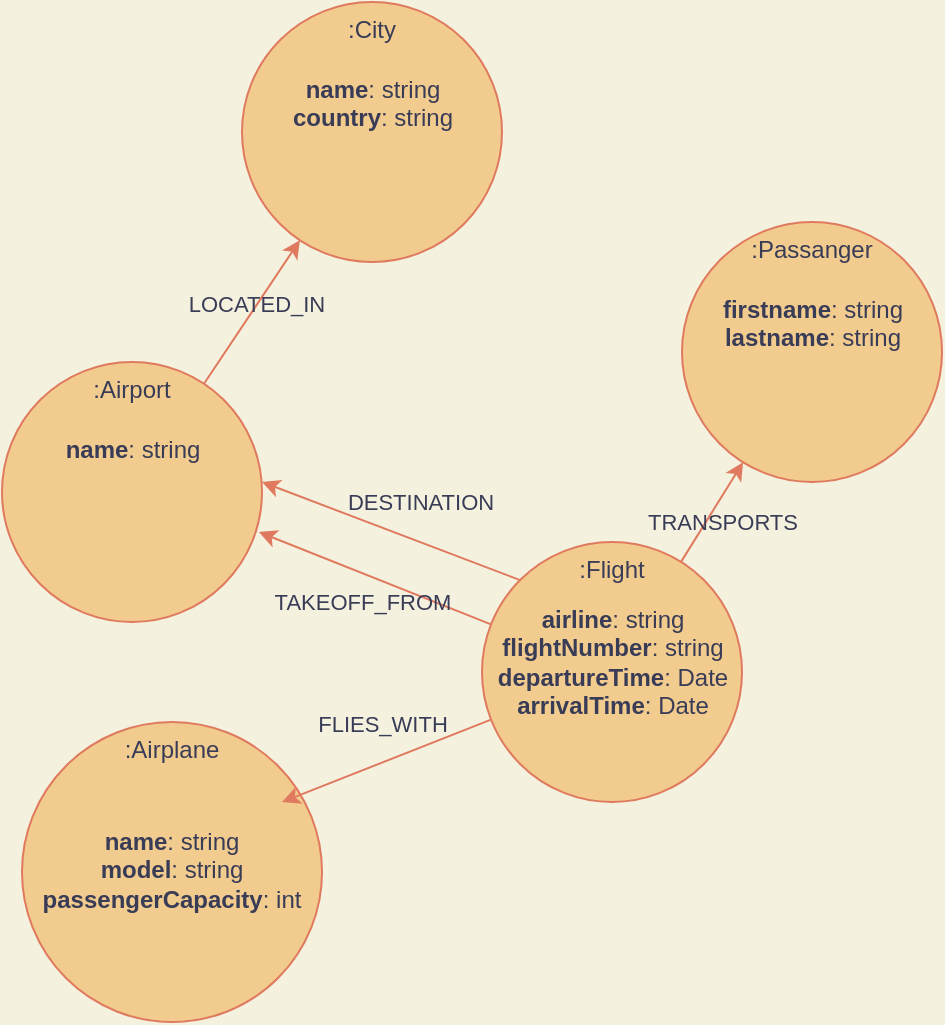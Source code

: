 <mxfile version="20.3.0" type="device"><diagram id="-jfnpSTbMApgaZPuW0xd" name="Seite-1"><mxGraphModel dx="670" dy="2019" grid="1" gridSize="10" guides="1" tooltips="1" connect="1" arrows="1" fold="1" page="1" pageScale="1" pageWidth="1200" pageHeight="1600" background="#F4F1DE" math="0" shadow="0"><root><mxCell id="0"/><mxCell id="1" parent="0"/><mxCell id="rzSwk5tuQy_-DxyDa-ns-6" value="" style="group;fontColor=#393C56;" parent="1" vertex="1" connectable="0"><mxGeometry x="150" y="140" width="130" height="130" as="geometry"/></mxCell><mxCell id="rzSwk5tuQy_-DxyDa-ns-1" value=":Airport" style="ellipse;whiteSpace=wrap;html=1;aspect=fixed;align=center;verticalAlign=top;fillColor=#F2CC8F;strokeColor=#E07A5F;fontColor=#393C56;" parent="rzSwk5tuQy_-DxyDa-ns-6" vertex="1"><mxGeometry width="130" height="130" as="geometry"/></mxCell><mxCell id="rzSwk5tuQy_-DxyDa-ns-5" value="&lt;b&gt;name&lt;/b&gt;: string&lt;br&gt;" style="text;html=1;strokeColor=none;fillColor=none;align=center;verticalAlign=top;whiteSpace=wrap;rounded=0;fontColor=#393C56;" parent="rzSwk5tuQy_-DxyDa-ns-6" vertex="1"><mxGeometry x="7.5" y="30" width="115" height="80" as="geometry"/></mxCell><mxCell id="rzSwk5tuQy_-DxyDa-ns-8" value="" style="group;fontColor=#393C56;" parent="1" vertex="1" connectable="0"><mxGeometry x="340" y="220" width="172.5" height="130" as="geometry"/></mxCell><mxCell id="rzSwk5tuQy_-DxyDa-ns-3" value=":Flight" style="ellipse;whiteSpace=wrap;html=1;aspect=fixed;align=center;verticalAlign=top;fillColor=#F2CC8F;strokeColor=#E07A5F;fontColor=#393C56;" parent="rzSwk5tuQy_-DxyDa-ns-8" vertex="1"><mxGeometry x="50" y="10" width="130" height="130" as="geometry"/></mxCell><mxCell id="rzSwk5tuQy_-DxyDa-ns-17" value="&lt;b&gt;airline&lt;/b&gt;: string&lt;br&gt;&lt;b&gt;flightNumber&lt;/b&gt;: string&lt;br&gt;&lt;b&gt;departureTime&lt;/b&gt;: Date&lt;br&gt;&lt;b&gt;arrivalTime&lt;/b&gt;: Date" style="text;html=1;strokeColor=none;fillColor=none;align=center;verticalAlign=top;whiteSpace=wrap;rounded=0;fontColor=#393C56;" parent="rzSwk5tuQy_-DxyDa-ns-8" vertex="1"><mxGeometry x="53.75" y="35" width="122.5" height="80" as="geometry"/></mxCell><mxCell id="rzSwk5tuQy_-DxyDa-ns-10" value="" style="group;fontColor=#393C56;" parent="1" vertex="1" connectable="0"><mxGeometry x="160" y="320" width="160" height="150" as="geometry"/></mxCell><mxCell id="rzSwk5tuQy_-DxyDa-ns-2" value=":Airplane" style="ellipse;whiteSpace=wrap;html=1;aspect=fixed;align=center;verticalAlign=top;fillColor=#F2CC8F;strokeColor=#E07A5F;fontColor=#393C56;" parent="rzSwk5tuQy_-DxyDa-ns-10" vertex="1"><mxGeometry width="150" height="150" as="geometry"/></mxCell><mxCell id="rzSwk5tuQy_-DxyDa-ns-9" value="&lt;b&gt;name&lt;/b&gt;: string&lt;br&gt;&lt;b&gt;model&lt;/b&gt;: string&lt;br&gt;&lt;b&gt;passengerCapacity&lt;/b&gt;: int" style="text;html=1;strokeColor=none;fillColor=none;align=center;verticalAlign=top;whiteSpace=wrap;rounded=0;fontColor=#393C56;" parent="rzSwk5tuQy_-DxyDa-ns-10" vertex="1"><mxGeometry x="5" y="46.07" width="140" height="57.86" as="geometry"/></mxCell><mxCell id="rzSwk5tuQy_-DxyDa-ns-11" style="rounded=0;orthogonalLoop=1;jettySize=auto;html=1;labelBackgroundColor=#F4F1DE;strokeColor=#E07A5F;fontColor=#393C56;" parent="1" source="rzSwk5tuQy_-DxyDa-ns-3" edge="1"><mxGeometry relative="1" as="geometry"><mxPoint x="290" y="360" as="targetPoint"/></mxGeometry></mxCell><mxCell id="rzSwk5tuQy_-DxyDa-ns-18" value="FLIES_WITH" style="edgeLabel;html=1;align=center;verticalAlign=middle;resizable=0;points=[];labelBackgroundColor=none;fontColor=#393C56;" parent="rzSwk5tuQy_-DxyDa-ns-11" vertex="1" connectable="0"><mxGeometry x="-0.188" y="2" relative="1" as="geometry"><mxPoint x="-13" y="-17" as="offset"/></mxGeometry></mxCell><mxCell id="rzSwk5tuQy_-DxyDa-ns-12" style="edgeStyle=none;rounded=0;orthogonalLoop=1;jettySize=auto;html=1;entryX=0.988;entryY=0.654;entryDx=0;entryDy=0;entryPerimeter=0;labelBackgroundColor=#F4F1DE;strokeColor=#E07A5F;fontColor=#393C56;" parent="1" source="rzSwk5tuQy_-DxyDa-ns-3" target="rzSwk5tuQy_-DxyDa-ns-1" edge="1"><mxGeometry relative="1" as="geometry"/></mxCell><mxCell id="rzSwk5tuQy_-DxyDa-ns-14" value="TAKEOFF_FROM" style="edgeLabel;html=1;align=center;verticalAlign=middle;resizable=0;points=[];labelBackgroundColor=none;fontColor=#393C56;" parent="rzSwk5tuQy_-DxyDa-ns-12" vertex="1" connectable="0"><mxGeometry x="0.198" relative="1" as="geometry"><mxPoint x="5" y="16" as="offset"/></mxGeometry></mxCell><mxCell id="rzSwk5tuQy_-DxyDa-ns-15" style="edgeStyle=none;rounded=0;orthogonalLoop=1;jettySize=auto;html=1;exitX=0;exitY=0;exitDx=0;exitDy=0;labelBackgroundColor=#F4F1DE;strokeColor=#E07A5F;fontColor=#393C56;" parent="1" source="rzSwk5tuQy_-DxyDa-ns-3" edge="1"><mxGeometry relative="1" as="geometry"><mxPoint x="404.125" y="282.214" as="sourcePoint"/><mxPoint x="280" y="200" as="targetPoint"/></mxGeometry></mxCell><mxCell id="rzSwk5tuQy_-DxyDa-ns-16" value="DESTINATION" style="edgeLabel;html=1;align=center;verticalAlign=middle;resizable=0;points=[];labelBackgroundColor=none;fontColor=#393C56;" parent="rzSwk5tuQy_-DxyDa-ns-15" vertex="1" connectable="0"><mxGeometry x="0.198" relative="1" as="geometry"><mxPoint x="27" y="-10" as="offset"/></mxGeometry></mxCell><mxCell id="3SsAFsKSN9-3vUPu50r0-1" value="" style="group;fontColor=#393C56;" vertex="1" connectable="0" parent="1"><mxGeometry x="490" y="70" width="130" height="130" as="geometry"/></mxCell><mxCell id="3SsAFsKSN9-3vUPu50r0-2" value=":Passanger" style="ellipse;whiteSpace=wrap;html=1;aspect=fixed;align=center;verticalAlign=top;fillColor=#F2CC8F;strokeColor=#E07A5F;fontColor=#393C56;" vertex="1" parent="3SsAFsKSN9-3vUPu50r0-1"><mxGeometry width="130" height="130" as="geometry"/></mxCell><mxCell id="3SsAFsKSN9-3vUPu50r0-3" value="&lt;b&gt;firstname&lt;/b&gt;: string&lt;br&gt;&lt;b&gt;lastname&lt;/b&gt;: string" style="text;html=1;strokeColor=none;fillColor=none;align=center;verticalAlign=top;whiteSpace=wrap;rounded=0;fontColor=#393C56;" vertex="1" parent="3SsAFsKSN9-3vUPu50r0-1"><mxGeometry x="7.5" y="30" width="115" height="80" as="geometry"/></mxCell><mxCell id="3SsAFsKSN9-3vUPu50r0-4" value="" style="group;fontColor=#393C56;" vertex="1" connectable="0" parent="1"><mxGeometry x="270" y="-40" width="130" height="130" as="geometry"/></mxCell><mxCell id="3SsAFsKSN9-3vUPu50r0-5" value=":City" style="ellipse;whiteSpace=wrap;html=1;aspect=fixed;align=center;verticalAlign=top;fillColor=#F2CC8F;strokeColor=#E07A5F;fontColor=#393C56;" vertex="1" parent="3SsAFsKSN9-3vUPu50r0-4"><mxGeometry width="130" height="130" as="geometry"/></mxCell><mxCell id="3SsAFsKSN9-3vUPu50r0-6" value="&lt;b&gt;name&lt;/b&gt;: string&lt;br&gt;&lt;b&gt;country&lt;/b&gt;: string" style="text;html=1;strokeColor=none;fillColor=none;align=center;verticalAlign=top;whiteSpace=wrap;rounded=0;fontColor=#393C56;" vertex="1" parent="3SsAFsKSN9-3vUPu50r0-4"><mxGeometry x="7.5" y="30" width="115" height="80" as="geometry"/></mxCell><mxCell id="3SsAFsKSN9-3vUPu50r0-7" style="edgeStyle=none;rounded=0;orthogonalLoop=1;jettySize=auto;html=1;labelBackgroundColor=#F4F1DE;strokeColor=#E07A5F;fontColor=#393C56;" edge="1" parent="1" source="rzSwk5tuQy_-DxyDa-ns-1" target="3SsAFsKSN9-3vUPu50r0-5"><mxGeometry relative="1" as="geometry"><mxPoint x="419.038" y="259.038" as="sourcePoint"/><mxPoint x="330" y="90" as="targetPoint"/></mxGeometry></mxCell><mxCell id="3SsAFsKSN9-3vUPu50r0-12" value="LOCATED_IN" style="edgeLabel;html=1;align=center;verticalAlign=middle;resizable=0;points=[];fontColor=#393C56;labelBackgroundColor=none;" vertex="1" connectable="0" parent="3SsAFsKSN9-3vUPu50r0-7"><mxGeometry x="0.314" y="-1" relative="1" as="geometry"><mxPoint x="-6" y="6" as="offset"/></mxGeometry></mxCell><mxCell id="3SsAFsKSN9-3vUPu50r0-10" style="edgeStyle=none;rounded=0;orthogonalLoop=1;jettySize=auto;html=1;labelBackgroundColor=#F4F1DE;strokeColor=#E07A5F;fontColor=#393C56;" edge="1" parent="1" source="rzSwk5tuQy_-DxyDa-ns-3" target="3SsAFsKSN9-3vUPu50r0-2"><mxGeometry relative="1" as="geometry"><mxPoint x="260.955" y="160.85" as="sourcePoint"/><mxPoint x="308.944" y="89.083" as="targetPoint"/></mxGeometry></mxCell><mxCell id="3SsAFsKSN9-3vUPu50r0-11" value="TRANSPORTS" style="edgeLabel;html=1;align=center;verticalAlign=middle;resizable=0;points=[];labelBackgroundColor=none;fontColor=#393C56;" vertex="1" connectable="0" parent="3SsAFsKSN9-3vUPu50r0-10"><mxGeometry x="0.303" relative="1" as="geometry"><mxPoint y="12" as="offset"/></mxGeometry></mxCell></root></mxGraphModel></diagram></mxfile>